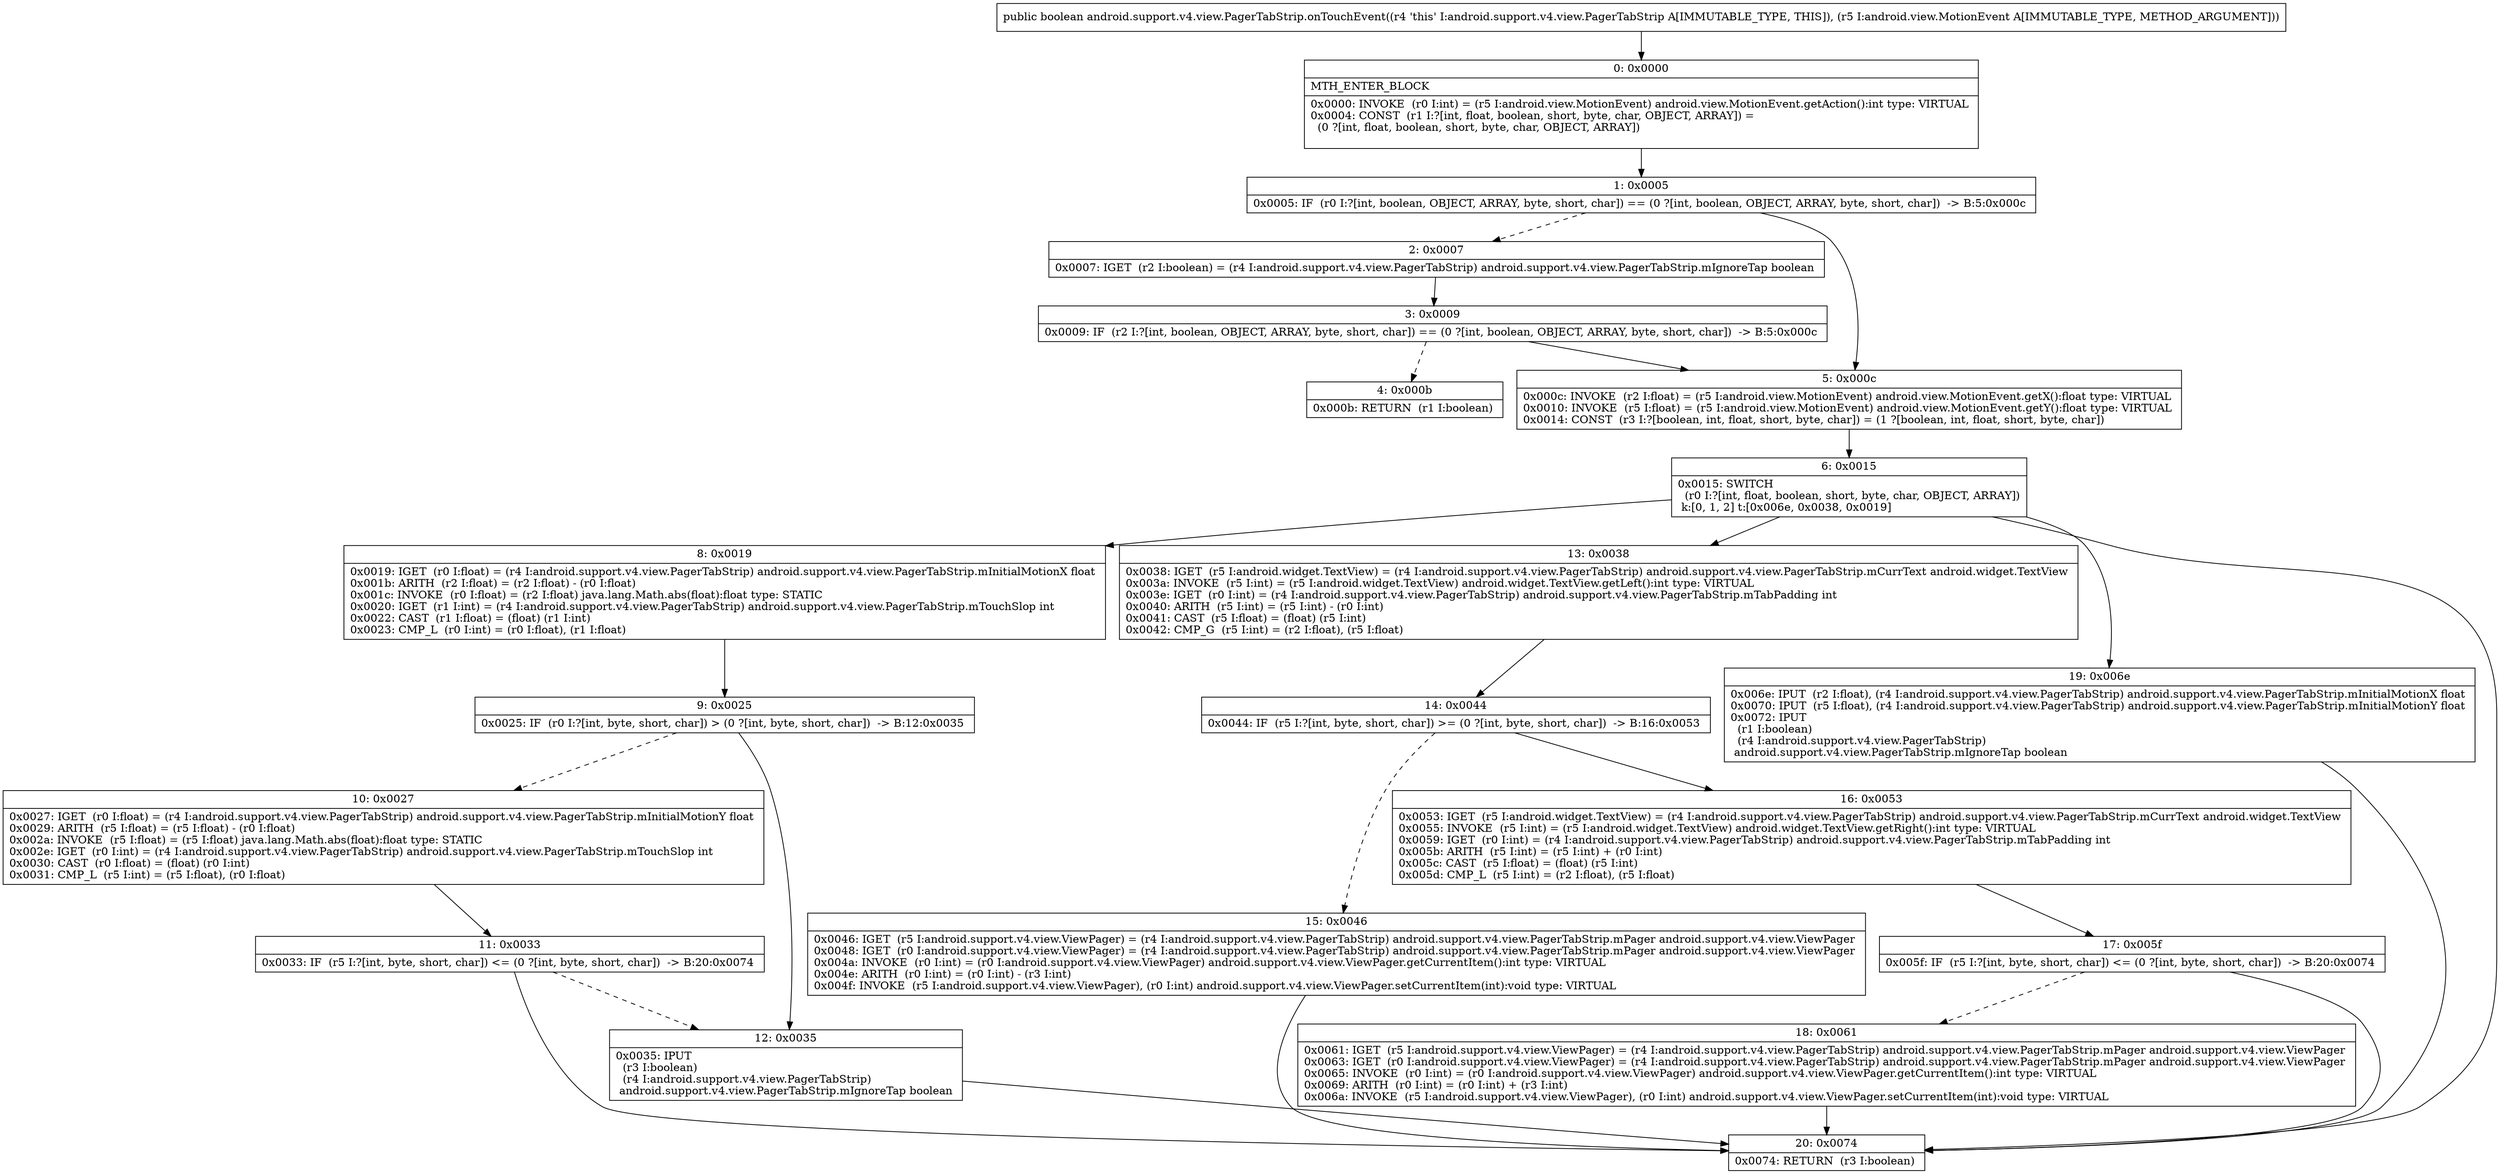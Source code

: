 digraph "CFG forandroid.support.v4.view.PagerTabStrip.onTouchEvent(Landroid\/view\/MotionEvent;)Z" {
Node_0 [shape=record,label="{0\:\ 0x0000|MTH_ENTER_BLOCK\l|0x0000: INVOKE  (r0 I:int) = (r5 I:android.view.MotionEvent) android.view.MotionEvent.getAction():int type: VIRTUAL \l0x0004: CONST  (r1 I:?[int, float, boolean, short, byte, char, OBJECT, ARRAY]) = \l  (0 ?[int, float, boolean, short, byte, char, OBJECT, ARRAY])\l \l}"];
Node_1 [shape=record,label="{1\:\ 0x0005|0x0005: IF  (r0 I:?[int, boolean, OBJECT, ARRAY, byte, short, char]) == (0 ?[int, boolean, OBJECT, ARRAY, byte, short, char])  \-\> B:5:0x000c \l}"];
Node_2 [shape=record,label="{2\:\ 0x0007|0x0007: IGET  (r2 I:boolean) = (r4 I:android.support.v4.view.PagerTabStrip) android.support.v4.view.PagerTabStrip.mIgnoreTap boolean \l}"];
Node_3 [shape=record,label="{3\:\ 0x0009|0x0009: IF  (r2 I:?[int, boolean, OBJECT, ARRAY, byte, short, char]) == (0 ?[int, boolean, OBJECT, ARRAY, byte, short, char])  \-\> B:5:0x000c \l}"];
Node_4 [shape=record,label="{4\:\ 0x000b|0x000b: RETURN  (r1 I:boolean) \l}"];
Node_5 [shape=record,label="{5\:\ 0x000c|0x000c: INVOKE  (r2 I:float) = (r5 I:android.view.MotionEvent) android.view.MotionEvent.getX():float type: VIRTUAL \l0x0010: INVOKE  (r5 I:float) = (r5 I:android.view.MotionEvent) android.view.MotionEvent.getY():float type: VIRTUAL \l0x0014: CONST  (r3 I:?[boolean, int, float, short, byte, char]) = (1 ?[boolean, int, float, short, byte, char]) \l}"];
Node_6 [shape=record,label="{6\:\ 0x0015|0x0015: SWITCH  \l  (r0 I:?[int, float, boolean, short, byte, char, OBJECT, ARRAY])\l k:[0, 1, 2] t:[0x006e, 0x0038, 0x0019] \l}"];
Node_8 [shape=record,label="{8\:\ 0x0019|0x0019: IGET  (r0 I:float) = (r4 I:android.support.v4.view.PagerTabStrip) android.support.v4.view.PagerTabStrip.mInitialMotionX float \l0x001b: ARITH  (r2 I:float) = (r2 I:float) \- (r0 I:float) \l0x001c: INVOKE  (r0 I:float) = (r2 I:float) java.lang.Math.abs(float):float type: STATIC \l0x0020: IGET  (r1 I:int) = (r4 I:android.support.v4.view.PagerTabStrip) android.support.v4.view.PagerTabStrip.mTouchSlop int \l0x0022: CAST  (r1 I:float) = (float) (r1 I:int) \l0x0023: CMP_L  (r0 I:int) = (r0 I:float), (r1 I:float) \l}"];
Node_9 [shape=record,label="{9\:\ 0x0025|0x0025: IF  (r0 I:?[int, byte, short, char]) \> (0 ?[int, byte, short, char])  \-\> B:12:0x0035 \l}"];
Node_10 [shape=record,label="{10\:\ 0x0027|0x0027: IGET  (r0 I:float) = (r4 I:android.support.v4.view.PagerTabStrip) android.support.v4.view.PagerTabStrip.mInitialMotionY float \l0x0029: ARITH  (r5 I:float) = (r5 I:float) \- (r0 I:float) \l0x002a: INVOKE  (r5 I:float) = (r5 I:float) java.lang.Math.abs(float):float type: STATIC \l0x002e: IGET  (r0 I:int) = (r4 I:android.support.v4.view.PagerTabStrip) android.support.v4.view.PagerTabStrip.mTouchSlop int \l0x0030: CAST  (r0 I:float) = (float) (r0 I:int) \l0x0031: CMP_L  (r5 I:int) = (r5 I:float), (r0 I:float) \l}"];
Node_11 [shape=record,label="{11\:\ 0x0033|0x0033: IF  (r5 I:?[int, byte, short, char]) \<= (0 ?[int, byte, short, char])  \-\> B:20:0x0074 \l}"];
Node_12 [shape=record,label="{12\:\ 0x0035|0x0035: IPUT  \l  (r3 I:boolean)\l  (r4 I:android.support.v4.view.PagerTabStrip)\l android.support.v4.view.PagerTabStrip.mIgnoreTap boolean \l}"];
Node_13 [shape=record,label="{13\:\ 0x0038|0x0038: IGET  (r5 I:android.widget.TextView) = (r4 I:android.support.v4.view.PagerTabStrip) android.support.v4.view.PagerTabStrip.mCurrText android.widget.TextView \l0x003a: INVOKE  (r5 I:int) = (r5 I:android.widget.TextView) android.widget.TextView.getLeft():int type: VIRTUAL \l0x003e: IGET  (r0 I:int) = (r4 I:android.support.v4.view.PagerTabStrip) android.support.v4.view.PagerTabStrip.mTabPadding int \l0x0040: ARITH  (r5 I:int) = (r5 I:int) \- (r0 I:int) \l0x0041: CAST  (r5 I:float) = (float) (r5 I:int) \l0x0042: CMP_G  (r5 I:int) = (r2 I:float), (r5 I:float) \l}"];
Node_14 [shape=record,label="{14\:\ 0x0044|0x0044: IF  (r5 I:?[int, byte, short, char]) \>= (0 ?[int, byte, short, char])  \-\> B:16:0x0053 \l}"];
Node_15 [shape=record,label="{15\:\ 0x0046|0x0046: IGET  (r5 I:android.support.v4.view.ViewPager) = (r4 I:android.support.v4.view.PagerTabStrip) android.support.v4.view.PagerTabStrip.mPager android.support.v4.view.ViewPager \l0x0048: IGET  (r0 I:android.support.v4.view.ViewPager) = (r4 I:android.support.v4.view.PagerTabStrip) android.support.v4.view.PagerTabStrip.mPager android.support.v4.view.ViewPager \l0x004a: INVOKE  (r0 I:int) = (r0 I:android.support.v4.view.ViewPager) android.support.v4.view.ViewPager.getCurrentItem():int type: VIRTUAL \l0x004e: ARITH  (r0 I:int) = (r0 I:int) \- (r3 I:int) \l0x004f: INVOKE  (r5 I:android.support.v4.view.ViewPager), (r0 I:int) android.support.v4.view.ViewPager.setCurrentItem(int):void type: VIRTUAL \l}"];
Node_16 [shape=record,label="{16\:\ 0x0053|0x0053: IGET  (r5 I:android.widget.TextView) = (r4 I:android.support.v4.view.PagerTabStrip) android.support.v4.view.PagerTabStrip.mCurrText android.widget.TextView \l0x0055: INVOKE  (r5 I:int) = (r5 I:android.widget.TextView) android.widget.TextView.getRight():int type: VIRTUAL \l0x0059: IGET  (r0 I:int) = (r4 I:android.support.v4.view.PagerTabStrip) android.support.v4.view.PagerTabStrip.mTabPadding int \l0x005b: ARITH  (r5 I:int) = (r5 I:int) + (r0 I:int) \l0x005c: CAST  (r5 I:float) = (float) (r5 I:int) \l0x005d: CMP_L  (r5 I:int) = (r2 I:float), (r5 I:float) \l}"];
Node_17 [shape=record,label="{17\:\ 0x005f|0x005f: IF  (r5 I:?[int, byte, short, char]) \<= (0 ?[int, byte, short, char])  \-\> B:20:0x0074 \l}"];
Node_18 [shape=record,label="{18\:\ 0x0061|0x0061: IGET  (r5 I:android.support.v4.view.ViewPager) = (r4 I:android.support.v4.view.PagerTabStrip) android.support.v4.view.PagerTabStrip.mPager android.support.v4.view.ViewPager \l0x0063: IGET  (r0 I:android.support.v4.view.ViewPager) = (r4 I:android.support.v4.view.PagerTabStrip) android.support.v4.view.PagerTabStrip.mPager android.support.v4.view.ViewPager \l0x0065: INVOKE  (r0 I:int) = (r0 I:android.support.v4.view.ViewPager) android.support.v4.view.ViewPager.getCurrentItem():int type: VIRTUAL \l0x0069: ARITH  (r0 I:int) = (r0 I:int) + (r3 I:int) \l0x006a: INVOKE  (r5 I:android.support.v4.view.ViewPager), (r0 I:int) android.support.v4.view.ViewPager.setCurrentItem(int):void type: VIRTUAL \l}"];
Node_19 [shape=record,label="{19\:\ 0x006e|0x006e: IPUT  (r2 I:float), (r4 I:android.support.v4.view.PagerTabStrip) android.support.v4.view.PagerTabStrip.mInitialMotionX float \l0x0070: IPUT  (r5 I:float), (r4 I:android.support.v4.view.PagerTabStrip) android.support.v4.view.PagerTabStrip.mInitialMotionY float \l0x0072: IPUT  \l  (r1 I:boolean)\l  (r4 I:android.support.v4.view.PagerTabStrip)\l android.support.v4.view.PagerTabStrip.mIgnoreTap boolean \l}"];
Node_20 [shape=record,label="{20\:\ 0x0074|0x0074: RETURN  (r3 I:boolean) \l}"];
MethodNode[shape=record,label="{public boolean android.support.v4.view.PagerTabStrip.onTouchEvent((r4 'this' I:android.support.v4.view.PagerTabStrip A[IMMUTABLE_TYPE, THIS]), (r5 I:android.view.MotionEvent A[IMMUTABLE_TYPE, METHOD_ARGUMENT])) }"];
MethodNode -> Node_0;
Node_0 -> Node_1;
Node_1 -> Node_2[style=dashed];
Node_1 -> Node_5;
Node_2 -> Node_3;
Node_3 -> Node_4[style=dashed];
Node_3 -> Node_5;
Node_5 -> Node_6;
Node_6 -> Node_8;
Node_6 -> Node_13;
Node_6 -> Node_19;
Node_6 -> Node_20;
Node_8 -> Node_9;
Node_9 -> Node_10[style=dashed];
Node_9 -> Node_12;
Node_10 -> Node_11;
Node_11 -> Node_12[style=dashed];
Node_11 -> Node_20;
Node_12 -> Node_20;
Node_13 -> Node_14;
Node_14 -> Node_15[style=dashed];
Node_14 -> Node_16;
Node_15 -> Node_20;
Node_16 -> Node_17;
Node_17 -> Node_18[style=dashed];
Node_17 -> Node_20;
Node_18 -> Node_20;
Node_19 -> Node_20;
}

